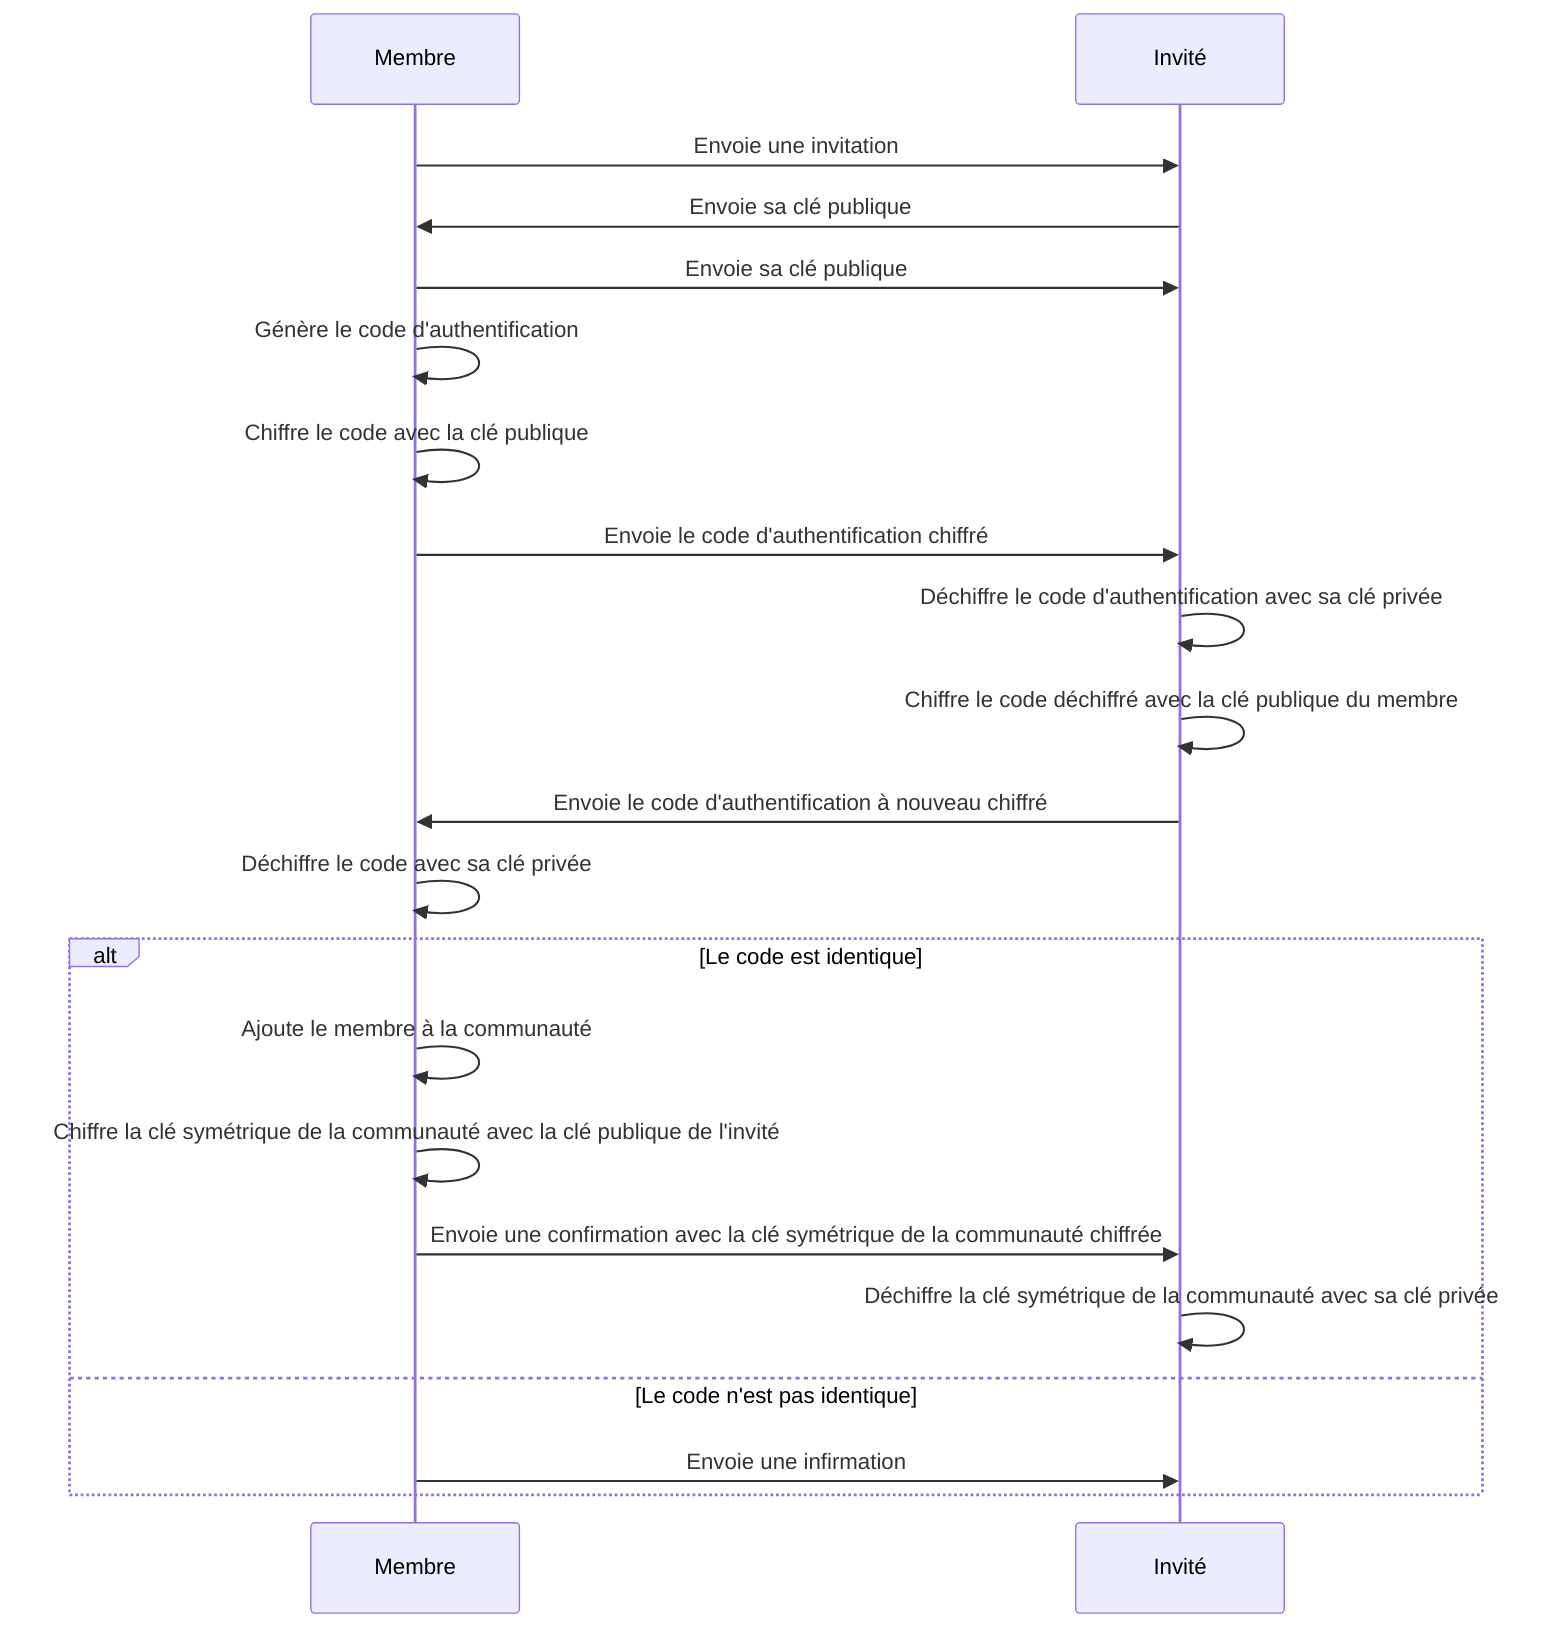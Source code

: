 sequenceDiagram
    participant m as Membre
    participant i as Invité

    m ->> i: Envoie une invitation
    i ->> m: Envoie sa clé publique
    m ->> i: Envoie sa clé publique
    m ->> m: Génère le code d'authentification
    m ->> m: Chiffre le code avec la clé publique
    m ->> i: Envoie le code d'authentification chiffré
    i ->> i: Déchiffre le code d'authentification avec sa clé privée
    i ->> i: Chiffre le code déchiffré avec la clé publique du membre
    i ->> m: Envoie le code d'authentification à nouveau chiffré
    m ->> m: Déchiffre le code avec sa clé privée
    alt Le code est identique
        m ->> m: Ajoute le membre à la communauté
        m ->> m: Chiffre la clé symétrique de la communauté avec la clé publique de l'invité
        m ->> i: Envoie une confirmation avec la clé symétrique de la communauté chiffrée
        i ->> i: Déchiffre la clé symétrique de la communauté avec sa clé privée
    else Le code n'est pas identique
        m ->> i: Envoie une infirmation
    end